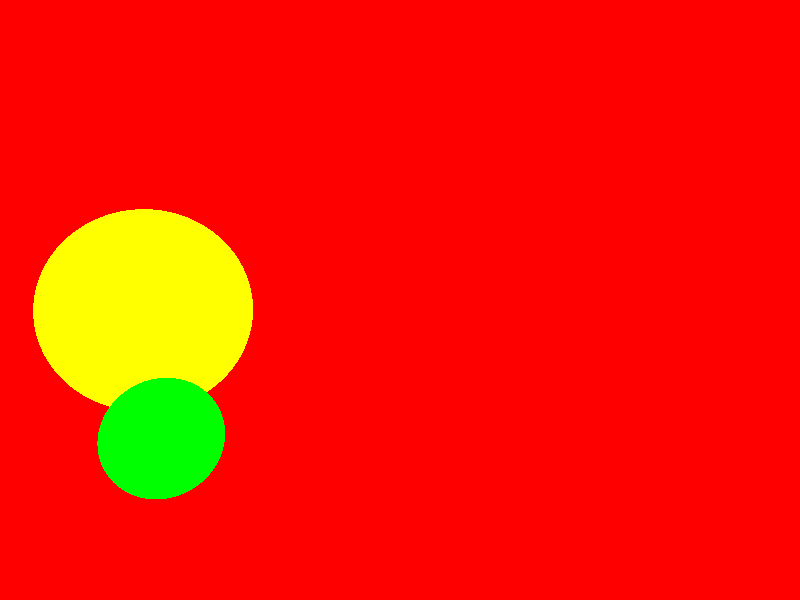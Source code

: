 
#include "colors.inc"


background { color Blue }
                                  
plane {<0,0,1>,0 pigment {color Red}}                                  
                                  

camera {
  location <5, 2, -13>
  look_at <5, 1, 2>
}


light_source {
  <-5,-5,-5>
   rgb <.95,.97,1>*2  
}     

 
sphere {
   <0, 1, -1>, 2
   texture {
     pigment { color Yellow }
   }
}  

sphere {<1, -1, -3>,1 texture{pigment{color Green}}}